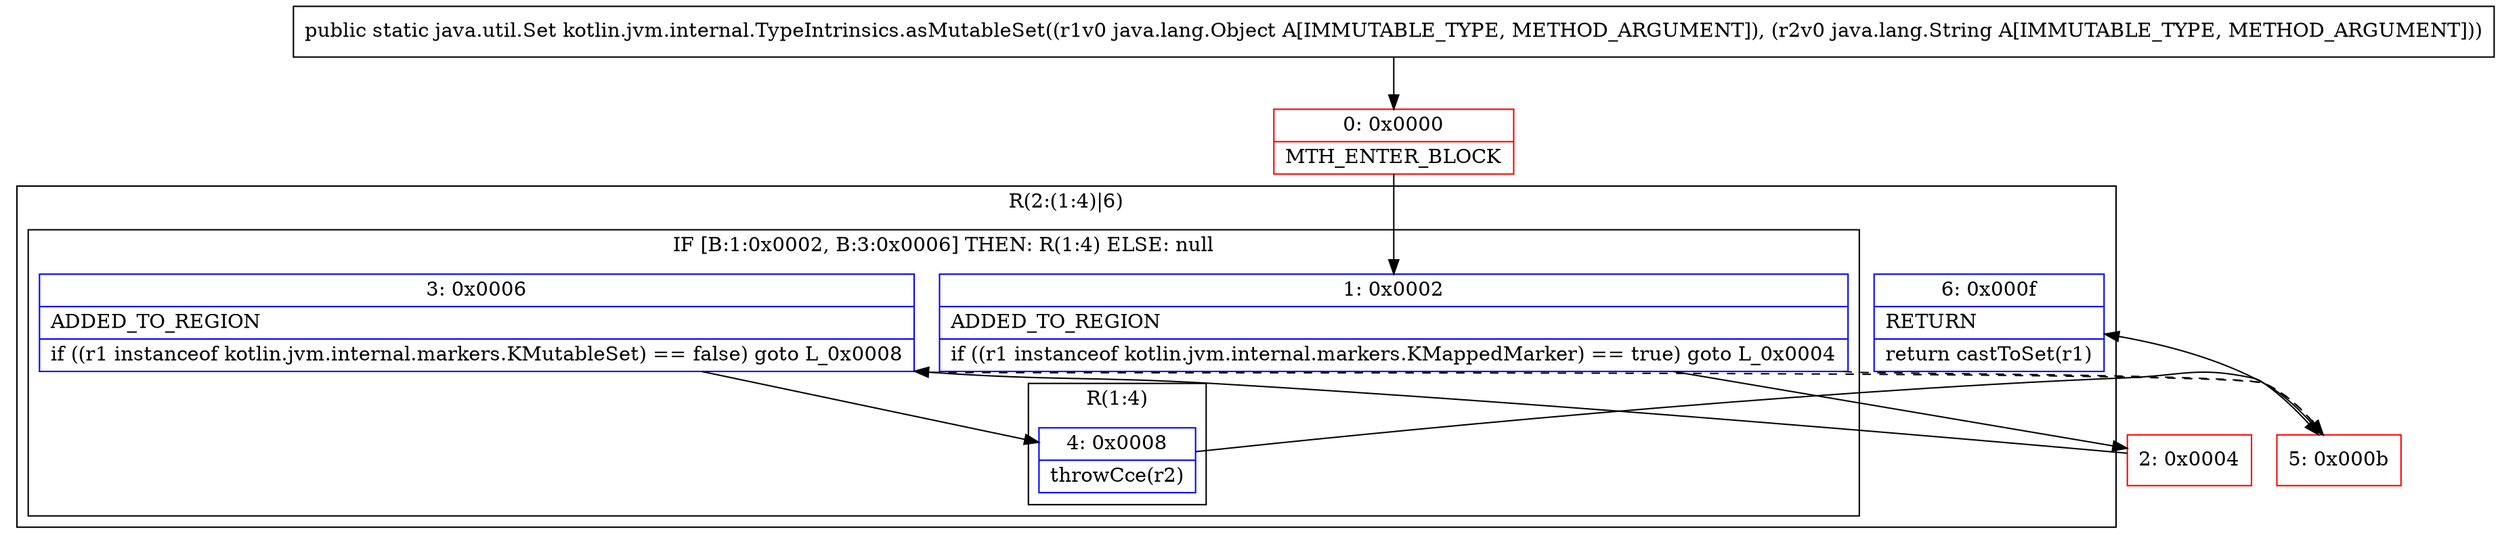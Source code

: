 digraph "CFG forkotlin.jvm.internal.TypeIntrinsics.asMutableSet(Ljava\/lang\/Object;Ljava\/lang\/String;)Ljava\/util\/Set;" {
subgraph cluster_Region_1672412381 {
label = "R(2:(1:4)|6)";
node [shape=record,color=blue];
subgraph cluster_IfRegion_208956751 {
label = "IF [B:1:0x0002, B:3:0x0006] THEN: R(1:4) ELSE: null";
node [shape=record,color=blue];
Node_1 [shape=record,label="{1\:\ 0x0002|ADDED_TO_REGION\l|if ((r1 instanceof kotlin.jvm.internal.markers.KMappedMarker) == true) goto L_0x0004\l}"];
Node_3 [shape=record,label="{3\:\ 0x0006|ADDED_TO_REGION\l|if ((r1 instanceof kotlin.jvm.internal.markers.KMutableSet) == false) goto L_0x0008\l}"];
subgraph cluster_Region_1317333799 {
label = "R(1:4)";
node [shape=record,color=blue];
Node_4 [shape=record,label="{4\:\ 0x0008|throwCce(r2)\l}"];
}
}
Node_6 [shape=record,label="{6\:\ 0x000f|RETURN\l|return castToSet(r1)\l}"];
}
Node_0 [shape=record,color=red,label="{0\:\ 0x0000|MTH_ENTER_BLOCK\l}"];
Node_2 [shape=record,color=red,label="{2\:\ 0x0004}"];
Node_5 [shape=record,color=red,label="{5\:\ 0x000b}"];
MethodNode[shape=record,label="{public static java.util.Set kotlin.jvm.internal.TypeIntrinsics.asMutableSet((r1v0 java.lang.Object A[IMMUTABLE_TYPE, METHOD_ARGUMENT]), (r2v0 java.lang.String A[IMMUTABLE_TYPE, METHOD_ARGUMENT])) }"];
MethodNode -> Node_0;
Node_1 -> Node_2;
Node_1 -> Node_5[style=dashed];
Node_3 -> Node_4;
Node_3 -> Node_5[style=dashed];
Node_4 -> Node_5;
Node_0 -> Node_1;
Node_2 -> Node_3;
Node_5 -> Node_6;
}

